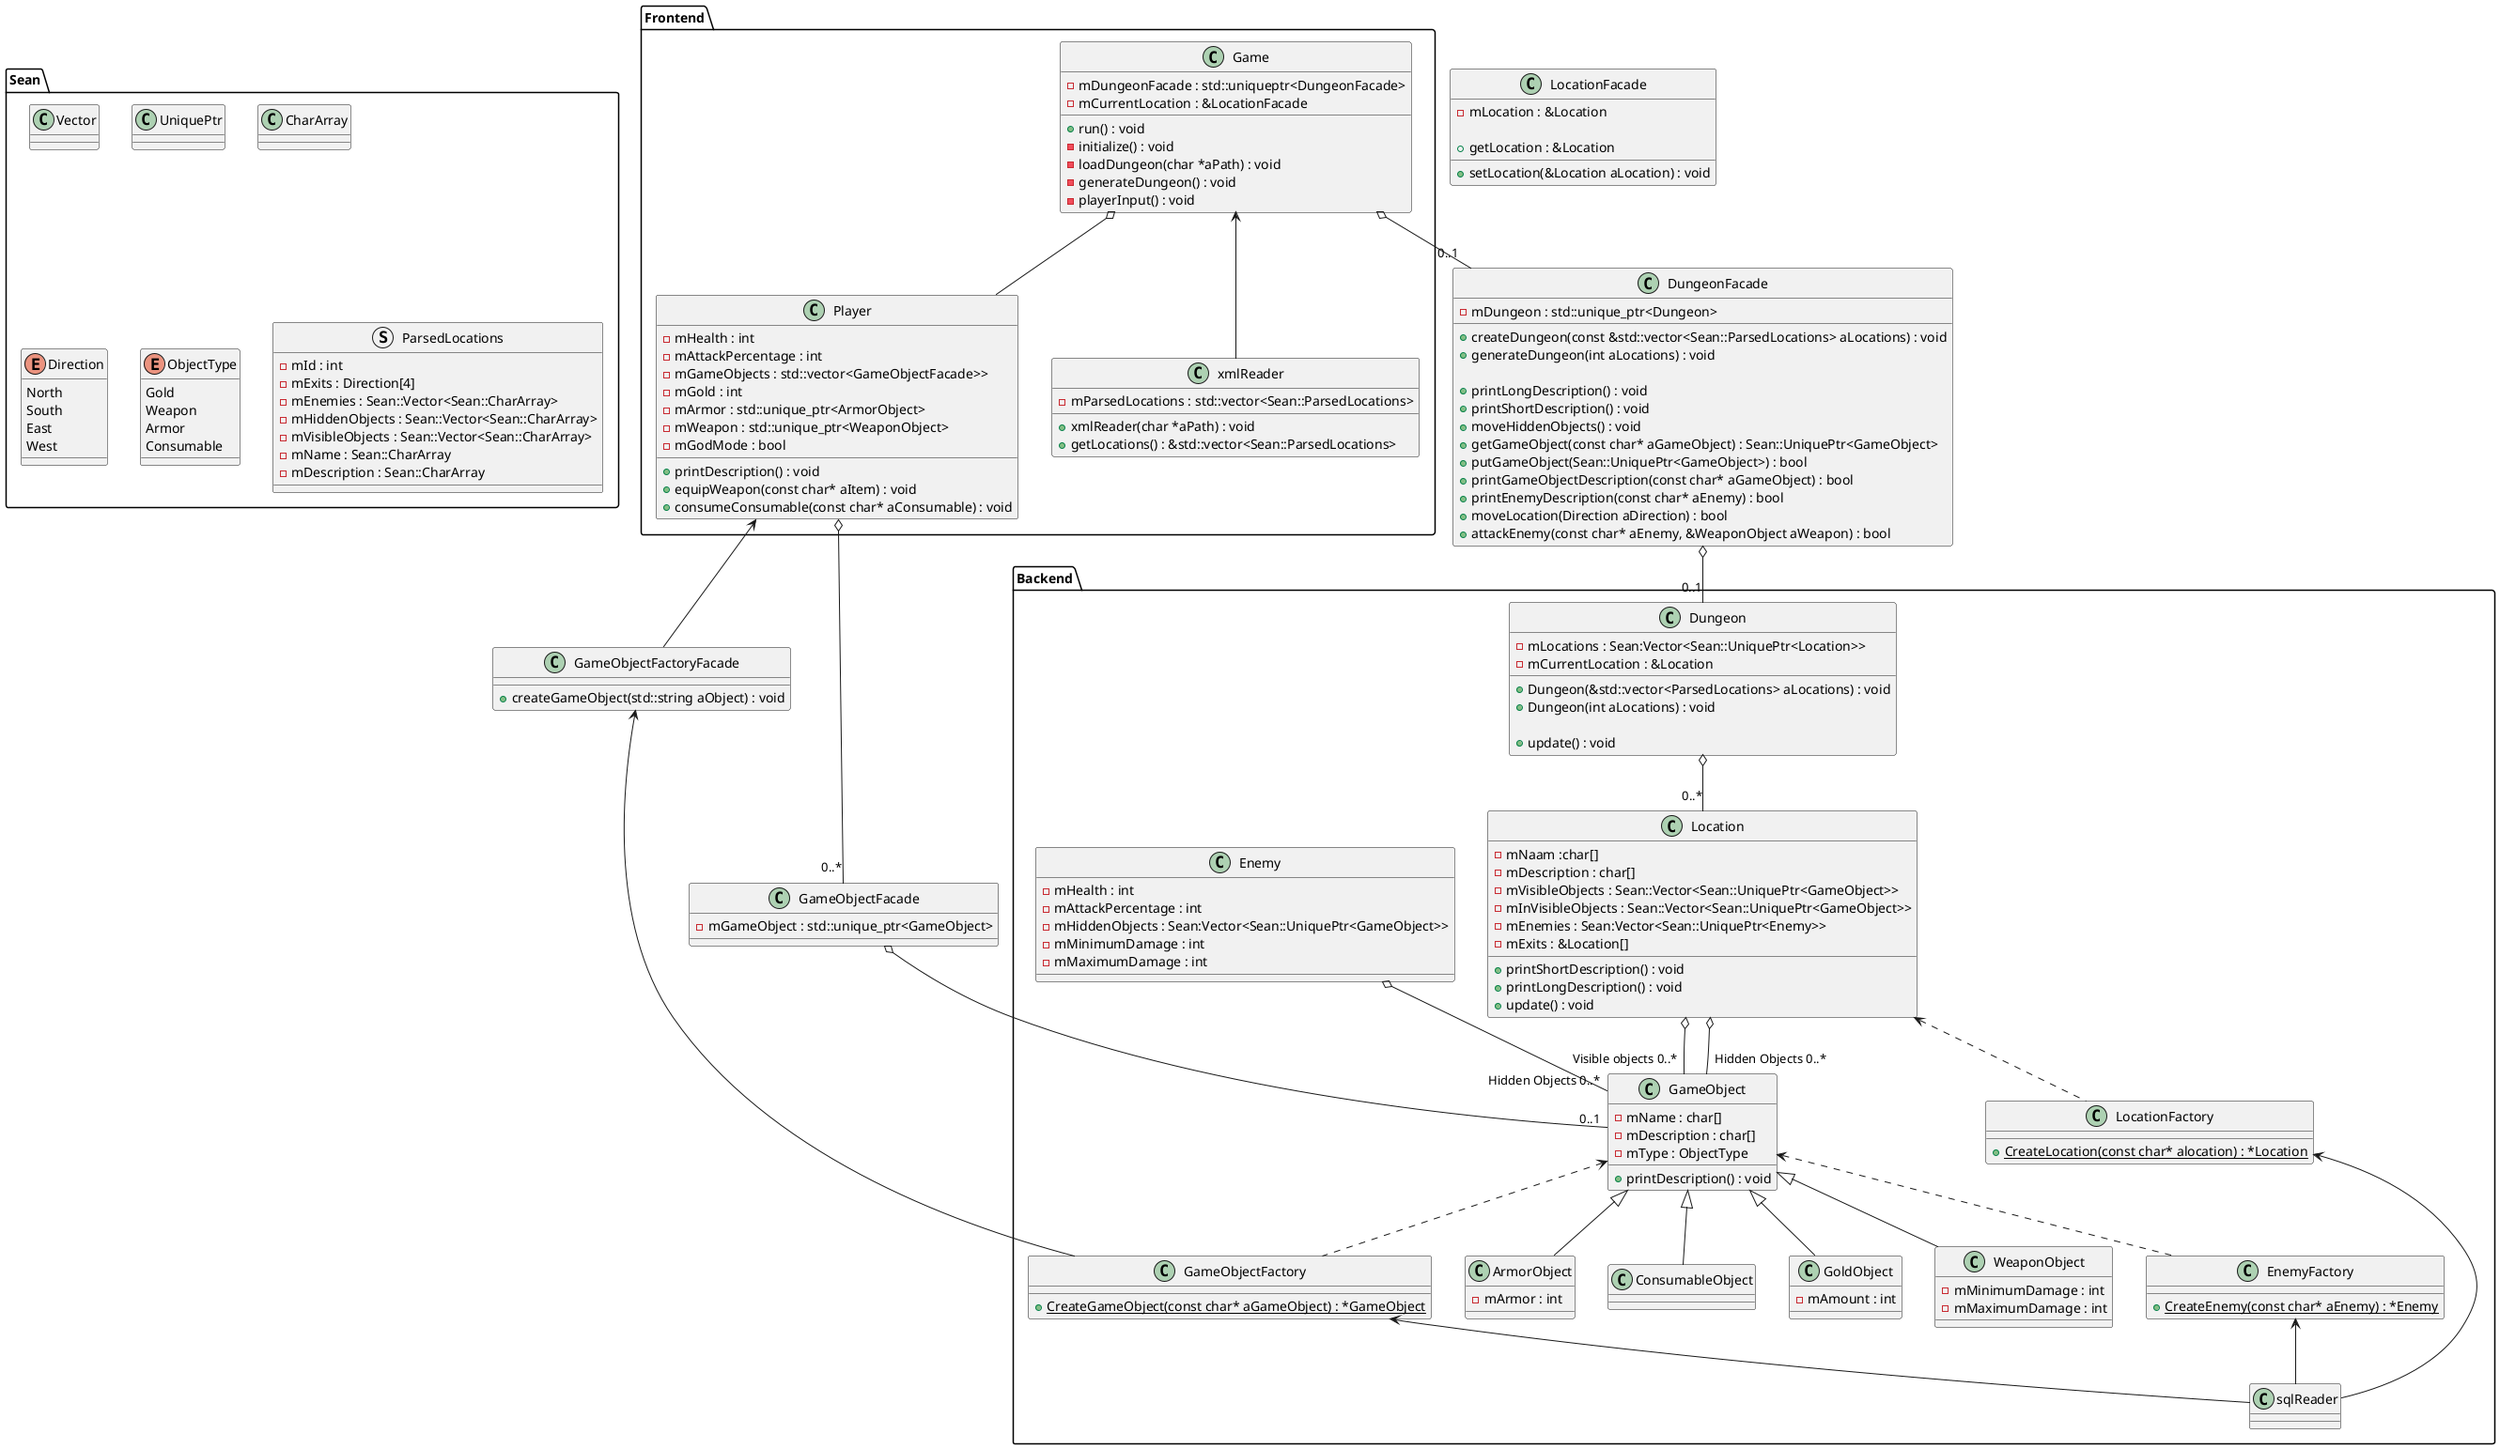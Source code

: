 @startuml

' skinparam backgroundColor #1e1e1e
' skinparam classBackgroundColor #2d2d2d
' skinparam classBorderColor White
' skinparam classFontColor White
' skinparam classAttributeIconColor White
' skinparam classArrowColor White

package "Sean"{
    class Vector{

    }

    class UniquePtr{}

    class CharArray{}

    enum Direction{
        North
        South
        East
        West
    }

    enum ObjectType{
        Gold
        Weapon
        Armor
        Consumable
    }

    struct ParsedLocations{
        - mId : int
        - mExits : Direction[4]
        - mEnemies : Sean::Vector<Sean::CharArray>
        - mHiddenObjects : Sean::Vector<Sean::CharArray>
        - mVisibleObjects : Sean::Vector<Sean::CharArray>
        - mName : Sean::CharArray
        - mDescription : Sean::CharArray
    }
}


package "Backend"{

    class Location{
        - mNaam :char[]
        - mDescription : char[]
        - mVisibleObjects : Sean::Vector<Sean::UniquePtr<GameObject>>
        - mInVisibleObjects : Sean::Vector<Sean::UniquePtr<GameObject>>
        - mEnemies : Sean:Vector<Sean::UniquePtr<Enemy>>
        - mExits : &Location[]


        'short description. Enemies
        + printShortDescription() : void
        'long description. Enemies. Visible Items
        + printLongDescription() : void
        + update() : void
    }


    class LocationFactory{
        +{static} CreateLocation(const char* alocation) : *Location
    }

    class GameObjectFactory{
        +{static} CreateGameObject(const char* aGameObject) : *GameObject
    }

    class EnemyFactory{
        +{static} CreateEnemy(const char* aEnemy) : *Enemy
    }

    class GameObject{
        -mName : char[]
        -mDescription : char[]
        -mType : ObjectType

        + printDescription() : void
    }

    class GoldObject{
        - mAmount : int
    }

    class WeaponObject{
        - mMinimumDamage : int
        - mMaximumDamage : int
    }

    class ArmorObject{
        - mArmor : int
    }

    class Enemy{
        - mHealth : int
        - mAttackPercentage : int
        - mHiddenObjects : Sean:Vector<Sean::UniquePtr<GameObject>>
        - mMinimumDamage : int
        - mMaximumDamage : int
    }

    class ConsumableObject{}

    class Dungeon{
        + Dungeon(&std::vector<ParsedLocations> aLocations) : void
        + Dungeon(int aLocations) : void

        + update() : void

        - mLocations : Sean:Vector<Sean::UniquePtr<Location>>
        - mCurrentLocation : &Location
    }

    class sqlReader{}

    Location o-- "Visible objects 0..*" GameObject
    Location o-- "Hidden Objects 0..*"GameObject

    Enemy o-- "Hidden Objects 0..*" GameObject

    Location <.. LocationFactory
    GameObject <.. GameObjectFactory
    GameObject <.. EnemyFactory

    GameObject <|-- GoldObject
    GameObject <|-- WeaponObject
    GameObject <|-- ArmorObject
    GameObject <|-- ConsumableObject

    Dungeon o-- "0..*" Location

    GameObjectFactory <-- sqlReader
    EnemyFactory <-- sqlReader
    LocationFactory <-- sqlReader

}






package "Frontend"{

    class Player{
        - mHealth : int
        - mAttackPercentage : int
        - mGameObjects : std::vector<GameObjectFacade>>
        - mGold : int
        - mArmor : std::unique_ptr<ArmorObject>
        - mWeapon : std::unique_ptr<WeaponObject>
        - mGodMode : bool

        + printDescription() : void
        + equipWeapon(const char* aItem) : void
        + consumeConsumable(const char* aConsumable) : void
    }

    class Game{
        + run() : void
        - initialize() : void
        - loadDungeon(char *aPath) : void
        - generateDungeon() : void
        - playerInput() : void

        - mDungeonFacade : std::uniqueptr<DungeonFacade>
        - mCurrentLocation : &LocationFacade
    }

    class xmlReader{
        + xmlReader(char *aPath) : void
        + getLocations() : &std::vector<Sean::ParsedLocations>

        - mParsedLocations : std::vector<Sean::ParsedLocations>
    }

    Game o-- Player

    Game <-- xmlReader

}

' Misc
class DungeonFacade{
    - mDungeon : std::unique_ptr<Dungeon>

    + createDungeon(const &std::vector<Sean::ParsedLocations> aLocations) : void
    + generateDungeon(int aLocations) : void

    + printLongDescription() : void
    + printShortDescription() : void
    + moveHiddenObjects() : void
    + getGameObject(const char* aGameObject) : Sean::UniquePtr<GameObject>
    + putGameObject(Sean::UniquePtr<GameObject>) : bool
    + printGameObjectDescription(const char* aGameObject) : bool
    + printEnemyDescription(const char* aEnemy) : bool
    + moveLocation(Direction aDirection) : bool
    + attackEnemy(const char* aEnemy, &WeaponObject aWeapon) : bool
}

class GameObjectFacade{
    - mGameObject : std::unique_ptr<GameObject>

}

class GameObjectFactoryFacade{
    + createGameObject(std::string aObject) : void
}

class LocationFacade{
    - mLocation : &Location

    + getLocation : &Location
    + setLocation(&Location aLocation) : void
}


Game o-- "0..1" DungeonFacade

Player o-- "0..*" GameObjectFacade
Player <-- GameObjectFactoryFacade

GameObjectFactoryFacade <-- GameObjectFactory

DungeonFacade o--"0..1" Dungeon
GameObjectFacade o--"0..1" GameObject





@enduml